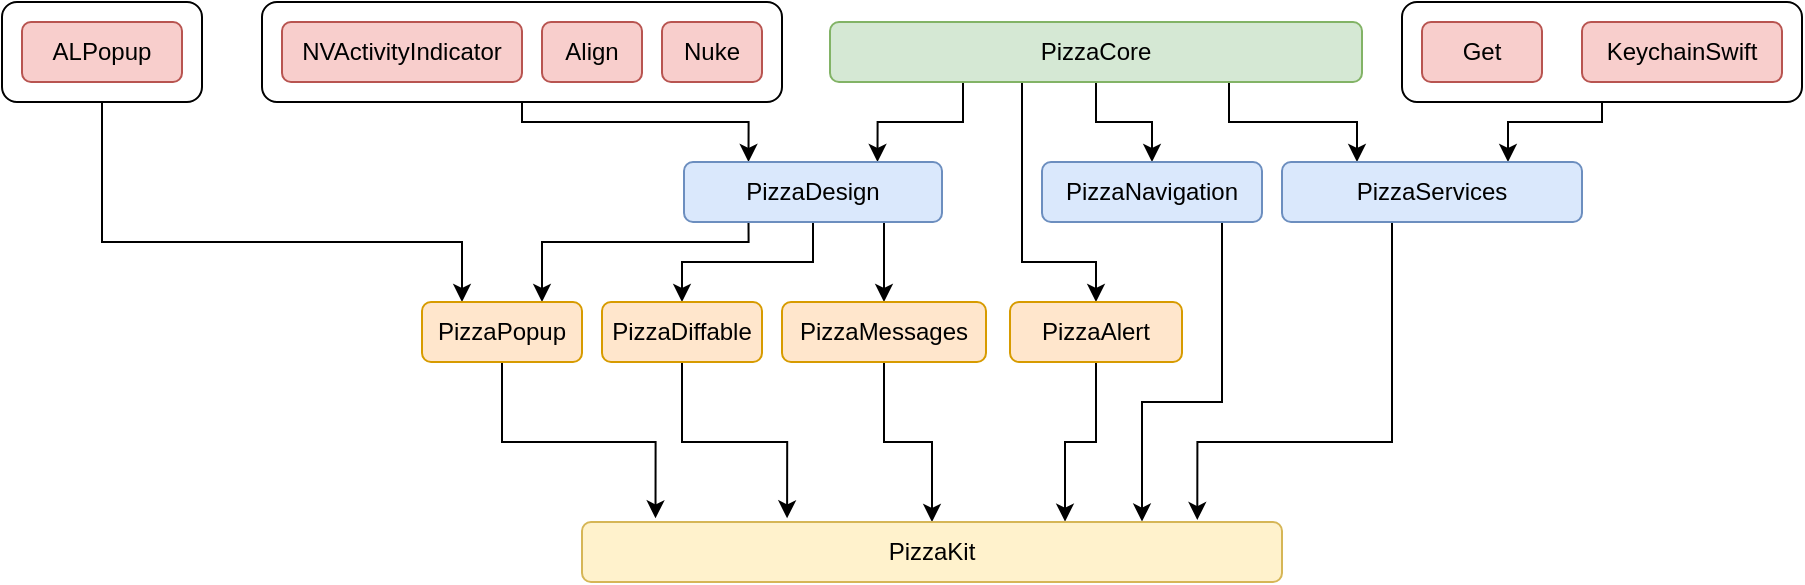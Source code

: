 <mxfile version="20.6.0" type="device"><diagram id="Z2M4KqjBDWy2rEkrfT4u" name="Страница 1"><mxGraphModel dx="1845" dy="607" grid="1" gridSize="10" guides="1" tooltips="1" connect="1" arrows="1" fold="1" page="1" pageScale="1" pageWidth="827" pageHeight="1169" math="0" shadow="0"><root><mxCell id="0"/><mxCell id="1" parent="0"/><mxCell id="eZfpJ5O-ILhCXWeTk2KZ-28" style="edgeStyle=orthogonalEdgeStyle;rounded=0;orthogonalLoop=1;jettySize=auto;html=1;entryX=0.25;entryY=0;entryDx=0;entryDy=0;" parent="1" source="eZfpJ5O-ILhCXWeTk2KZ-27" target="eZfpJ5O-ILhCXWeTk2KZ-20" edge="1"><mxGeometry relative="1" as="geometry"><Array as="points"><mxPoint x="-10" y="210"/><mxPoint x="170" y="210"/></Array></mxGeometry></mxCell><mxCell id="eZfpJ5O-ILhCXWeTk2KZ-27" value="" style="rounded=1;whiteSpace=wrap;html=1;" parent="1" vertex="1"><mxGeometry x="-60" y="90" width="100" height="50" as="geometry"/></mxCell><mxCell id="eZfpJ5O-ILhCXWeTk2KZ-16" style="edgeStyle=orthogonalEdgeStyle;rounded=0;orthogonalLoop=1;jettySize=auto;html=1;exitX=0.5;exitY=1;exitDx=0;exitDy=0;entryX=0.75;entryY=0;entryDx=0;entryDy=0;" parent="1" source="eZfpJ5O-ILhCXWeTk2KZ-15" target="eZfpJ5O-ILhCXWeTk2KZ-7" edge="1"><mxGeometry relative="1" as="geometry"><Array as="points"><mxPoint x="740" y="150"/><mxPoint x="693" y="150"/><mxPoint x="693" y="170"/></Array></mxGeometry></mxCell><mxCell id="eZfpJ5O-ILhCXWeTk2KZ-15" value="" style="rounded=1;whiteSpace=wrap;html=1;" parent="1" vertex="1"><mxGeometry x="640" y="90" width="200" height="50" as="geometry"/></mxCell><mxCell id="eZfpJ5O-ILhCXWeTk2KZ-10" style="edgeStyle=orthogonalEdgeStyle;rounded=0;orthogonalLoop=1;jettySize=auto;html=1;entryX=0.25;entryY=0;entryDx=0;entryDy=0;" parent="1" source="eZfpJ5O-ILhCXWeTk2KZ-9" target="eZfpJ5O-ILhCXWeTk2KZ-2" edge="1"><mxGeometry relative="1" as="geometry"><Array as="points"><mxPoint x="200" y="150"/><mxPoint x="313" y="150"/></Array></mxGeometry></mxCell><mxCell id="eZfpJ5O-ILhCXWeTk2KZ-9" value="" style="rounded=1;whiteSpace=wrap;html=1;" parent="1" vertex="1"><mxGeometry x="70" y="90" width="260" height="50" as="geometry"/></mxCell><mxCell id="eZfpJ5O-ILhCXWeTk2KZ-11" style="edgeStyle=orthogonalEdgeStyle;rounded=0;orthogonalLoop=1;jettySize=auto;html=1;exitX=0.25;exitY=1;exitDx=0;exitDy=0;entryX=0.75;entryY=0;entryDx=0;entryDy=0;" parent="1" source="eZfpJ5O-ILhCXWeTk2KZ-1" target="eZfpJ5O-ILhCXWeTk2KZ-2" edge="1"><mxGeometry relative="1" as="geometry"/></mxCell><mxCell id="eZfpJ5O-ILhCXWeTk2KZ-12" style="edgeStyle=orthogonalEdgeStyle;rounded=0;orthogonalLoop=1;jettySize=auto;html=1;exitX=0.5;exitY=1;exitDx=0;exitDy=0;entryX=0.5;entryY=0;entryDx=0;entryDy=0;" parent="1" source="eZfpJ5O-ILhCXWeTk2KZ-1" target="eZfpJ5O-ILhCXWeTk2KZ-6" edge="1"><mxGeometry relative="1" as="geometry"/></mxCell><mxCell id="eZfpJ5O-ILhCXWeTk2KZ-13" style="edgeStyle=orthogonalEdgeStyle;rounded=0;orthogonalLoop=1;jettySize=auto;html=1;exitX=0.75;exitY=1;exitDx=0;exitDy=0;entryX=0.25;entryY=0;entryDx=0;entryDy=0;" parent="1" source="eZfpJ5O-ILhCXWeTk2KZ-1" target="eZfpJ5O-ILhCXWeTk2KZ-7" edge="1"><mxGeometry relative="1" as="geometry"/></mxCell><mxCell id="waBmTl-Nh51bhGBEgghs-3" style="edgeStyle=orthogonalEdgeStyle;rounded=0;orthogonalLoop=1;jettySize=auto;html=1;entryX=0.5;entryY=0;entryDx=0;entryDy=0;" edge="1" parent="1" source="eZfpJ5O-ILhCXWeTk2KZ-1" target="eZfpJ5O-ILhCXWeTk2KZ-17"><mxGeometry relative="1" as="geometry"><Array as="points"><mxPoint x="450" y="220"/><mxPoint x="487" y="220"/></Array></mxGeometry></mxCell><mxCell id="eZfpJ5O-ILhCXWeTk2KZ-1" value="PizzaCore" style="rounded=1;whiteSpace=wrap;html=1;fillColor=#d5e8d4;strokeColor=#82b366;" parent="1" vertex="1"><mxGeometry x="354" y="100" width="266" height="30" as="geometry"/></mxCell><mxCell id="eZfpJ5O-ILhCXWeTk2KZ-22" style="edgeStyle=orthogonalEdgeStyle;rounded=0;orthogonalLoop=1;jettySize=auto;html=1;exitX=0.75;exitY=1;exitDx=0;exitDy=0;entryX=0.5;entryY=0;entryDx=0;entryDy=0;" parent="1" source="eZfpJ5O-ILhCXWeTk2KZ-2" target="eZfpJ5O-ILhCXWeTk2KZ-19" edge="1"><mxGeometry relative="1" as="geometry"><Array as="points"><mxPoint x="381" y="200"/></Array></mxGeometry></mxCell><mxCell id="eZfpJ5O-ILhCXWeTk2KZ-23" style="edgeStyle=orthogonalEdgeStyle;rounded=0;orthogonalLoop=1;jettySize=auto;html=1;entryX=0.5;entryY=0;entryDx=0;entryDy=0;" parent="1" source="eZfpJ5O-ILhCXWeTk2KZ-2" target="eZfpJ5O-ILhCXWeTk2KZ-21" edge="1"><mxGeometry relative="1" as="geometry"/></mxCell><mxCell id="eZfpJ5O-ILhCXWeTk2KZ-25" style="edgeStyle=orthogonalEdgeStyle;rounded=0;orthogonalLoop=1;jettySize=auto;html=1;exitX=0.25;exitY=1;exitDx=0;exitDy=0;entryX=0.75;entryY=0;entryDx=0;entryDy=0;" parent="1" source="eZfpJ5O-ILhCXWeTk2KZ-2" target="eZfpJ5O-ILhCXWeTk2KZ-20" edge="1"><mxGeometry relative="1" as="geometry"><Array as="points"><mxPoint x="313" y="210"/><mxPoint x="210" y="210"/></Array></mxGeometry></mxCell><mxCell id="eZfpJ5O-ILhCXWeTk2KZ-2" value="PizzaDesign" style="rounded=1;whiteSpace=wrap;html=1;fillColor=#dae8fc;strokeColor=#6c8ebf;" parent="1" vertex="1"><mxGeometry x="281" y="170" width="129" height="30" as="geometry"/></mxCell><mxCell id="eZfpJ5O-ILhCXWeTk2KZ-3" value="NVActivityIndicator" style="rounded=1;whiteSpace=wrap;html=1;fillColor=#f8cecc;strokeColor=#b85450;" parent="1" vertex="1"><mxGeometry x="80" y="100" width="120" height="30" as="geometry"/></mxCell><mxCell id="eZfpJ5O-ILhCXWeTk2KZ-4" value="Align" style="rounded=1;whiteSpace=wrap;html=1;fillColor=#f8cecc;strokeColor=#b85450;" parent="1" vertex="1"><mxGeometry x="210" y="100" width="50" height="30" as="geometry"/></mxCell><mxCell id="eZfpJ5O-ILhCXWeTk2KZ-5" value="Nuke" style="rounded=1;whiteSpace=wrap;html=1;fillColor=#f8cecc;strokeColor=#b85450;" parent="1" vertex="1"><mxGeometry x="270" y="100" width="50" height="30" as="geometry"/></mxCell><mxCell id="waBmTl-Nh51bhGBEgghs-4" style="edgeStyle=orthogonalEdgeStyle;rounded=0;orthogonalLoop=1;jettySize=auto;html=1;entryX=0.802;entryY=-0.006;entryDx=0;entryDy=0;entryPerimeter=0;" edge="1" parent="1" source="eZfpJ5O-ILhCXWeTk2KZ-6" target="eZfpJ5O-ILhCXWeTk2KZ-31"><mxGeometry relative="1" as="geometry"><Array as="points"><mxPoint x="550" y="290"/><mxPoint x="510" y="290"/><mxPoint x="510" y="350"/></Array></mxGeometry></mxCell><mxCell id="eZfpJ5O-ILhCXWeTk2KZ-6" value="PizzaNavigation" style="rounded=1;whiteSpace=wrap;html=1;fillColor=#dae8fc;strokeColor=#6c8ebf;" parent="1" vertex="1"><mxGeometry x="460" y="170" width="110" height="30" as="geometry"/></mxCell><mxCell id="eZfpJ5O-ILhCXWeTk2KZ-36" style="edgeStyle=orthogonalEdgeStyle;rounded=0;orthogonalLoop=1;jettySize=auto;html=1;entryX=0.879;entryY=-0.033;entryDx=0;entryDy=0;entryPerimeter=0;" parent="1" source="eZfpJ5O-ILhCXWeTk2KZ-7" target="eZfpJ5O-ILhCXWeTk2KZ-31" edge="1"><mxGeometry relative="1" as="geometry"><Array as="points"><mxPoint x="635" y="310"/><mxPoint x="538" y="310"/></Array></mxGeometry></mxCell><mxCell id="eZfpJ5O-ILhCXWeTk2KZ-7" value="PizzaServices" style="rounded=1;whiteSpace=wrap;html=1;fillColor=#dae8fc;strokeColor=#6c8ebf;" parent="1" vertex="1"><mxGeometry x="580" y="170" width="150" height="30" as="geometry"/></mxCell><mxCell id="eZfpJ5O-ILhCXWeTk2KZ-8" value="Get" style="rounded=1;whiteSpace=wrap;html=1;fillColor=#f8cecc;strokeColor=#b85450;" parent="1" vertex="1"><mxGeometry x="650" y="100" width="60" height="30" as="geometry"/></mxCell><mxCell id="eZfpJ5O-ILhCXWeTk2KZ-14" value="KeychainSwift" style="rounded=1;whiteSpace=wrap;html=1;fillColor=#f8cecc;strokeColor=#b85450;" parent="1" vertex="1"><mxGeometry x="730" y="100" width="100" height="30" as="geometry"/></mxCell><mxCell id="eZfpJ5O-ILhCXWeTk2KZ-35" style="edgeStyle=orthogonalEdgeStyle;rounded=0;orthogonalLoop=1;jettySize=auto;html=1;entryX=0.69;entryY=-0.006;entryDx=0;entryDy=0;entryPerimeter=0;" parent="1" source="eZfpJ5O-ILhCXWeTk2KZ-17" target="eZfpJ5O-ILhCXWeTk2KZ-31" edge="1"><mxGeometry relative="1" as="geometry"/></mxCell><mxCell id="eZfpJ5O-ILhCXWeTk2KZ-17" value="PizzaAlert" style="rounded=1;whiteSpace=wrap;html=1;fillColor=#ffe6cc;strokeColor=#d79b00;" parent="1" vertex="1"><mxGeometry x="444" y="240" width="86" height="30" as="geometry"/></mxCell><mxCell id="eZfpJ5O-ILhCXWeTk2KZ-34" style="edgeStyle=orthogonalEdgeStyle;rounded=0;orthogonalLoop=1;jettySize=auto;html=1;entryX=0.5;entryY=0;entryDx=0;entryDy=0;" parent="1" source="eZfpJ5O-ILhCXWeTk2KZ-19" target="eZfpJ5O-ILhCXWeTk2KZ-31" edge="1"><mxGeometry relative="1" as="geometry"/></mxCell><mxCell id="eZfpJ5O-ILhCXWeTk2KZ-19" value="PizzaMessages" style="rounded=1;whiteSpace=wrap;html=1;fillColor=#ffe6cc;strokeColor=#d79b00;" parent="1" vertex="1"><mxGeometry x="330" y="240" width="102" height="30" as="geometry"/></mxCell><mxCell id="eZfpJ5O-ILhCXWeTk2KZ-32" style="edgeStyle=orthogonalEdgeStyle;rounded=0;orthogonalLoop=1;jettySize=auto;html=1;exitX=0.5;exitY=1;exitDx=0;exitDy=0;entryX=0.105;entryY=-0.061;entryDx=0;entryDy=0;entryPerimeter=0;" parent="1" source="eZfpJ5O-ILhCXWeTk2KZ-20" target="eZfpJ5O-ILhCXWeTk2KZ-31" edge="1"><mxGeometry relative="1" as="geometry"/></mxCell><mxCell id="eZfpJ5O-ILhCXWeTk2KZ-20" value="PizzaPopup" style="rounded=1;whiteSpace=wrap;html=1;fillColor=#ffe6cc;strokeColor=#d79b00;" parent="1" vertex="1"><mxGeometry x="150" y="240" width="80" height="30" as="geometry"/></mxCell><mxCell id="eZfpJ5O-ILhCXWeTk2KZ-33" style="edgeStyle=orthogonalEdgeStyle;rounded=0;orthogonalLoop=1;jettySize=auto;html=1;entryX=0.293;entryY=-0.061;entryDx=0;entryDy=0;entryPerimeter=0;" parent="1" source="eZfpJ5O-ILhCXWeTk2KZ-21" target="eZfpJ5O-ILhCXWeTk2KZ-31" edge="1"><mxGeometry relative="1" as="geometry"/></mxCell><mxCell id="eZfpJ5O-ILhCXWeTk2KZ-21" value="PizzaDiffable" style="rounded=1;whiteSpace=wrap;html=1;fillColor=#ffe6cc;strokeColor=#d79b00;" parent="1" vertex="1"><mxGeometry x="240" y="240" width="80" height="30" as="geometry"/></mxCell><mxCell id="eZfpJ5O-ILhCXWeTk2KZ-26" value="ALPopup" style="rounded=1;whiteSpace=wrap;html=1;fillColor=#f8cecc;strokeColor=#b85450;" parent="1" vertex="1"><mxGeometry x="-50" y="100" width="80" height="30" as="geometry"/></mxCell><mxCell id="eZfpJ5O-ILhCXWeTk2KZ-31" value="PizzaKit" style="rounded=1;whiteSpace=wrap;html=1;fillColor=#fff2cc;strokeColor=#d6b656;" parent="1" vertex="1"><mxGeometry x="230" y="350" width="350" height="30" as="geometry"/></mxCell></root></mxGraphModel></diagram></mxfile>
